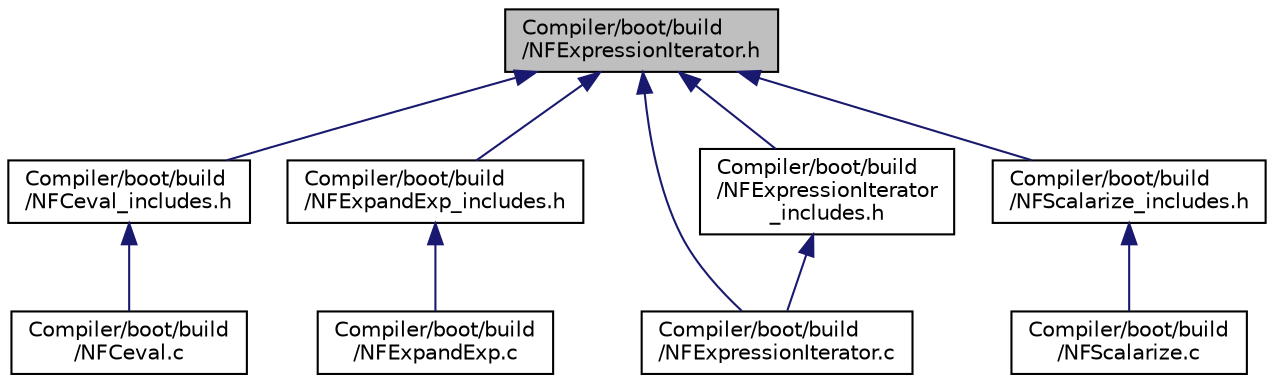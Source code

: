 digraph "Compiler/boot/build/NFExpressionIterator.h"
{
  edge [fontname="Helvetica",fontsize="10",labelfontname="Helvetica",labelfontsize="10"];
  node [fontname="Helvetica",fontsize="10",shape=record];
  Node6 [label="Compiler/boot/build\l/NFExpressionIterator.h",height=0.2,width=0.4,color="black", fillcolor="grey75", style="filled", fontcolor="black"];
  Node6 -> Node7 [dir="back",color="midnightblue",fontsize="10",style="solid",fontname="Helvetica"];
  Node7 [label="Compiler/boot/build\l/NFCeval_includes.h",height=0.2,width=0.4,color="black", fillcolor="white", style="filled",URL="$dc/d71/_n_f_ceval__includes_8h.html"];
  Node7 -> Node8 [dir="back",color="midnightblue",fontsize="10",style="solid",fontname="Helvetica"];
  Node8 [label="Compiler/boot/build\l/NFCeval.c",height=0.2,width=0.4,color="black", fillcolor="white", style="filled",URL="$d8/d8f/_n_f_ceval_8c.html"];
  Node6 -> Node9 [dir="back",color="midnightblue",fontsize="10",style="solid",fontname="Helvetica"];
  Node9 [label="Compiler/boot/build\l/NFExpandExp_includes.h",height=0.2,width=0.4,color="black", fillcolor="white", style="filled",URL="$d6/d61/_n_f_expand_exp__includes_8h.html"];
  Node9 -> Node10 [dir="back",color="midnightblue",fontsize="10",style="solid",fontname="Helvetica"];
  Node10 [label="Compiler/boot/build\l/NFExpandExp.c",height=0.2,width=0.4,color="black", fillcolor="white", style="filled",URL="$d3/dd0/_n_f_expand_exp_8c.html"];
  Node6 -> Node11 [dir="back",color="midnightblue",fontsize="10",style="solid",fontname="Helvetica"];
  Node11 [label="Compiler/boot/build\l/NFExpressionIterator.c",height=0.2,width=0.4,color="black", fillcolor="white", style="filled",URL="$d8/db9/_n_f_expression_iterator_8c.html"];
  Node6 -> Node12 [dir="back",color="midnightblue",fontsize="10",style="solid",fontname="Helvetica"];
  Node12 [label="Compiler/boot/build\l/NFExpressionIterator\l_includes.h",height=0.2,width=0.4,color="black", fillcolor="white", style="filled",URL="$dd/d8f/_n_f_expression_iterator__includes_8h.html"];
  Node12 -> Node11 [dir="back",color="midnightblue",fontsize="10",style="solid",fontname="Helvetica"];
  Node6 -> Node13 [dir="back",color="midnightblue",fontsize="10",style="solid",fontname="Helvetica"];
  Node13 [label="Compiler/boot/build\l/NFScalarize_includes.h",height=0.2,width=0.4,color="black", fillcolor="white", style="filled",URL="$d6/d39/_n_f_scalarize__includes_8h.html"];
  Node13 -> Node14 [dir="back",color="midnightblue",fontsize="10",style="solid",fontname="Helvetica"];
  Node14 [label="Compiler/boot/build\l/NFScalarize.c",height=0.2,width=0.4,color="black", fillcolor="white", style="filled",URL="$de/dc5/_n_f_scalarize_8c.html"];
}
